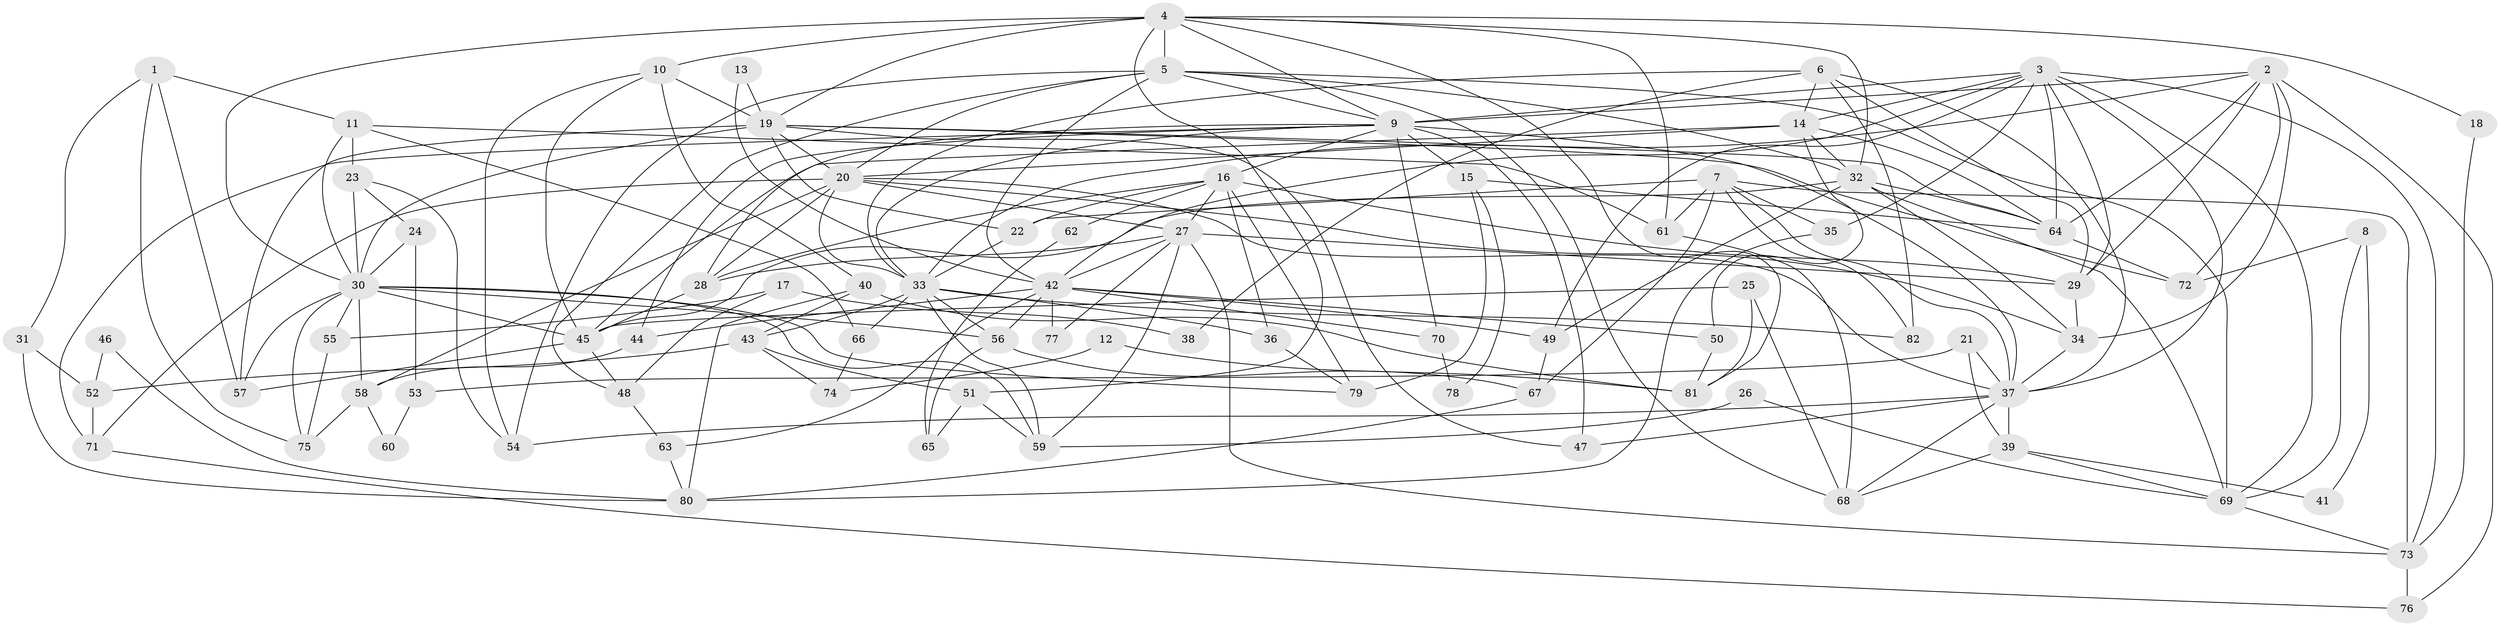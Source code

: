 // original degree distribution, {4: 0.2962962962962963, 6: 0.0962962962962963, 3: 0.2814814814814815, 5: 0.16296296296296298, 2: 0.11851851851851852, 7: 0.022222222222222223, 8: 0.014814814814814815, 9: 0.007407407407407408}
// Generated by graph-tools (version 1.1) at 2025/50/03/04/25 22:50:55]
// undirected, 82 vertices, 202 edges
graph export_dot {
  node [color=gray90,style=filled];
  1;
  2;
  3;
  4;
  5;
  6;
  7;
  8;
  9;
  10;
  11;
  12;
  13;
  14;
  15;
  16;
  17;
  18;
  19;
  20;
  21;
  22;
  23;
  24;
  25;
  26;
  27;
  28;
  29;
  30;
  31;
  32;
  33;
  34;
  35;
  36;
  37;
  38;
  39;
  40;
  41;
  42;
  43;
  44;
  45;
  46;
  47;
  48;
  49;
  50;
  51;
  52;
  53;
  54;
  55;
  56;
  57;
  58;
  59;
  60;
  61;
  62;
  63;
  64;
  65;
  66;
  67;
  68;
  69;
  70;
  71;
  72;
  73;
  74;
  75;
  76;
  77;
  78;
  79;
  80;
  81;
  82;
  1 -- 11 [weight=1.0];
  1 -- 31 [weight=1.0];
  1 -- 57 [weight=1.0];
  1 -- 75 [weight=1.0];
  2 -- 9 [weight=2.0];
  2 -- 29 [weight=1.0];
  2 -- 33 [weight=1.0];
  2 -- 34 [weight=2.0];
  2 -- 64 [weight=1.0];
  2 -- 72 [weight=1.0];
  2 -- 76 [weight=1.0];
  3 -- 9 [weight=2.0];
  3 -- 14 [weight=1.0];
  3 -- 29 [weight=1.0];
  3 -- 35 [weight=1.0];
  3 -- 37 [weight=1.0];
  3 -- 42 [weight=1.0];
  3 -- 49 [weight=1.0];
  3 -- 64 [weight=1.0];
  3 -- 69 [weight=1.0];
  3 -- 73 [weight=1.0];
  4 -- 5 [weight=2.0];
  4 -- 9 [weight=1.0];
  4 -- 10 [weight=1.0];
  4 -- 18 [weight=1.0];
  4 -- 19 [weight=2.0];
  4 -- 30 [weight=1.0];
  4 -- 32 [weight=1.0];
  4 -- 51 [weight=1.0];
  4 -- 61 [weight=1.0];
  4 -- 81 [weight=1.0];
  5 -- 9 [weight=1.0];
  5 -- 20 [weight=1.0];
  5 -- 32 [weight=1.0];
  5 -- 42 [weight=1.0];
  5 -- 48 [weight=1.0];
  5 -- 54 [weight=1.0];
  5 -- 68 [weight=1.0];
  5 -- 69 [weight=1.0];
  6 -- 14 [weight=1.0];
  6 -- 29 [weight=1.0];
  6 -- 33 [weight=1.0];
  6 -- 37 [weight=1.0];
  6 -- 38 [weight=1.0];
  6 -- 82 [weight=1.0];
  7 -- 22 [weight=1.0];
  7 -- 35 [weight=1.0];
  7 -- 37 [weight=1.0];
  7 -- 61 [weight=1.0];
  7 -- 67 [weight=1.0];
  7 -- 73 [weight=1.0];
  7 -- 82 [weight=1.0];
  8 -- 41 [weight=1.0];
  8 -- 69 [weight=1.0];
  8 -- 72 [weight=1.0];
  9 -- 15 [weight=1.0];
  9 -- 16 [weight=1.0];
  9 -- 28 [weight=1.0];
  9 -- 33 [weight=1.0];
  9 -- 37 [weight=1.0];
  9 -- 44 [weight=1.0];
  9 -- 47 [weight=1.0];
  9 -- 70 [weight=1.0];
  9 -- 71 [weight=1.0];
  10 -- 19 [weight=1.0];
  10 -- 40 [weight=1.0];
  10 -- 45 [weight=1.0];
  10 -- 54 [weight=1.0];
  11 -- 23 [weight=1.0];
  11 -- 30 [weight=1.0];
  11 -- 61 [weight=1.0];
  11 -- 66 [weight=1.0];
  12 -- 74 [weight=1.0];
  12 -- 81 [weight=1.0];
  13 -- 19 [weight=1.0];
  13 -- 42 [weight=1.0];
  14 -- 20 [weight=1.0];
  14 -- 32 [weight=1.0];
  14 -- 45 [weight=2.0];
  14 -- 50 [weight=1.0];
  14 -- 64 [weight=3.0];
  15 -- 64 [weight=1.0];
  15 -- 78 [weight=1.0];
  15 -- 79 [weight=1.0];
  16 -- 22 [weight=1.0];
  16 -- 27 [weight=1.0];
  16 -- 28 [weight=1.0];
  16 -- 29 [weight=1.0];
  16 -- 36 [weight=1.0];
  16 -- 62 [weight=1.0];
  16 -- 79 [weight=2.0];
  17 -- 38 [weight=1.0];
  17 -- 48 [weight=1.0];
  17 -- 55 [weight=1.0];
  18 -- 73 [weight=1.0];
  19 -- 20 [weight=1.0];
  19 -- 22 [weight=1.0];
  19 -- 30 [weight=1.0];
  19 -- 47 [weight=1.0];
  19 -- 57 [weight=1.0];
  19 -- 64 [weight=1.0];
  19 -- 72 [weight=1.0];
  20 -- 27 [weight=1.0];
  20 -- 28 [weight=1.0];
  20 -- 33 [weight=1.0];
  20 -- 34 [weight=1.0];
  20 -- 37 [weight=1.0];
  20 -- 58 [weight=1.0];
  20 -- 71 [weight=1.0];
  21 -- 37 [weight=1.0];
  21 -- 39 [weight=1.0];
  21 -- 53 [weight=1.0];
  22 -- 33 [weight=1.0];
  23 -- 24 [weight=1.0];
  23 -- 30 [weight=2.0];
  23 -- 54 [weight=1.0];
  24 -- 30 [weight=1.0];
  24 -- 53 [weight=1.0];
  25 -- 45 [weight=1.0];
  25 -- 68 [weight=1.0];
  25 -- 81 [weight=1.0];
  26 -- 59 [weight=1.0];
  26 -- 69 [weight=1.0];
  27 -- 28 [weight=1.0];
  27 -- 29 [weight=1.0];
  27 -- 42 [weight=1.0];
  27 -- 59 [weight=1.0];
  27 -- 73 [weight=1.0];
  27 -- 77 [weight=1.0];
  28 -- 45 [weight=2.0];
  29 -- 34 [weight=1.0];
  30 -- 45 [weight=1.0];
  30 -- 55 [weight=1.0];
  30 -- 56 [weight=1.0];
  30 -- 57 [weight=1.0];
  30 -- 58 [weight=2.0];
  30 -- 59 [weight=1.0];
  30 -- 75 [weight=1.0];
  30 -- 79 [weight=1.0];
  31 -- 52 [weight=1.0];
  31 -- 80 [weight=1.0];
  32 -- 34 [weight=1.0];
  32 -- 45 [weight=1.0];
  32 -- 49 [weight=1.0];
  32 -- 64 [weight=1.0];
  32 -- 69 [weight=1.0];
  33 -- 36 [weight=1.0];
  33 -- 43 [weight=1.0];
  33 -- 56 [weight=1.0];
  33 -- 59 [weight=1.0];
  33 -- 66 [weight=1.0];
  33 -- 82 [weight=1.0];
  34 -- 37 [weight=1.0];
  35 -- 80 [weight=1.0];
  36 -- 79 [weight=1.0];
  37 -- 39 [weight=1.0];
  37 -- 47 [weight=1.0];
  37 -- 54 [weight=2.0];
  37 -- 68 [weight=1.0];
  39 -- 41 [weight=1.0];
  39 -- 68 [weight=1.0];
  39 -- 69 [weight=1.0];
  40 -- 43 [weight=1.0];
  40 -- 80 [weight=1.0];
  40 -- 81 [weight=1.0];
  42 -- 44 [weight=1.0];
  42 -- 49 [weight=1.0];
  42 -- 50 [weight=1.0];
  42 -- 56 [weight=1.0];
  42 -- 63 [weight=1.0];
  42 -- 70 [weight=1.0];
  42 -- 77 [weight=1.0];
  43 -- 51 [weight=1.0];
  43 -- 52 [weight=1.0];
  43 -- 74 [weight=1.0];
  44 -- 58 [weight=1.0];
  45 -- 48 [weight=1.0];
  45 -- 57 [weight=1.0];
  46 -- 52 [weight=1.0];
  46 -- 80 [weight=1.0];
  48 -- 63 [weight=1.0];
  49 -- 67 [weight=1.0];
  50 -- 81 [weight=1.0];
  51 -- 59 [weight=1.0];
  51 -- 65 [weight=1.0];
  52 -- 71 [weight=1.0];
  53 -- 60 [weight=1.0];
  55 -- 75 [weight=1.0];
  56 -- 65 [weight=1.0];
  56 -- 67 [weight=1.0];
  58 -- 60 [weight=1.0];
  58 -- 75 [weight=1.0];
  61 -- 68 [weight=1.0];
  62 -- 65 [weight=1.0];
  63 -- 80 [weight=1.0];
  64 -- 72 [weight=1.0];
  66 -- 74 [weight=1.0];
  67 -- 80 [weight=1.0];
  69 -- 73 [weight=1.0];
  70 -- 78 [weight=1.0];
  71 -- 76 [weight=1.0];
  73 -- 76 [weight=1.0];
}
